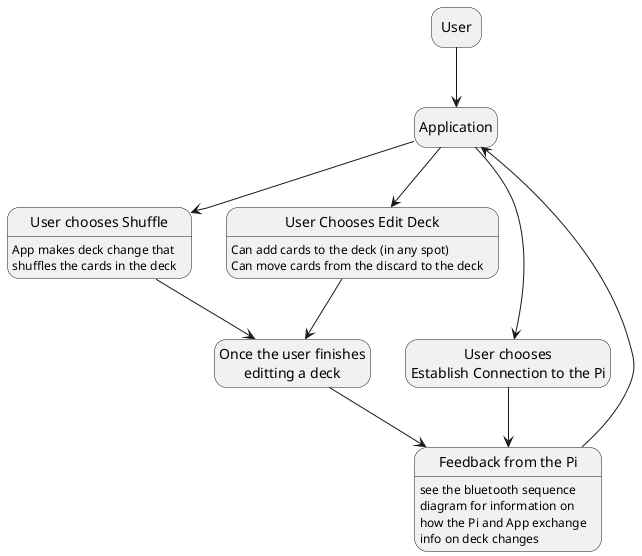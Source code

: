 @startuml

hide empty description

state user as "User"
state app as "Application"

state shuffle as "User chooses Shuffle"
shuffle : App makes deck change that
shuffle : shuffles the cards in the deck

state connect as "User chooses\nEstablish Connection to the Pi"

state edit as "User Chooses Edit Deck"
edit : Can add cards to the deck (in any spot)
edit : Can move cards from the discard to the deck

state once_done as "Once the user finishes\neditting a deck"
state pi_feedback as "Feedback from the Pi"
pi_feedback : see the bluetooth sequence
pi_feedback : diagram for information on
pi_feedback : how the Pi and App exchange
pi_feedback : info on deck changes

user --> app
app --> shuffle
app --> connect
app --> edit

shuffle --> once_done

connect --> pi_feedback

edit --> once_done

once_done --> pi_feedback

pi_feedback --> app

@enduml
